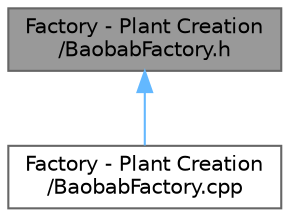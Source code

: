 digraph "Factory - Plant Creation/BaobabFactory.h"
{
 // INTERACTIVE_SVG=YES
 // LATEX_PDF_SIZE
  bgcolor="transparent";
  edge [fontname=Helvetica,fontsize=10,labelfontname=Helvetica,labelfontsize=10];
  node [fontname=Helvetica,fontsize=10,shape=box,height=0.2,width=0.4];
  Node1 [id="Node000001",label="Factory - Plant Creation\l/BaobabFactory.h",height=0.2,width=0.4,color="gray40", fillcolor="grey60", style="filled", fontcolor="black",tooltip="Concrete factory for creating baobab trees."];
  Node1 -> Node2 [id="edge1_Node000001_Node000002",dir="back",color="steelblue1",style="solid",tooltip=" "];
  Node2 [id="Node000002",label="Factory - Plant Creation\l/BaobabFactory.cpp",height=0.2,width=0.4,color="grey40", fillcolor="white", style="filled",URL="$_baobab_factory_8cpp.html",tooltip=" "];
}
